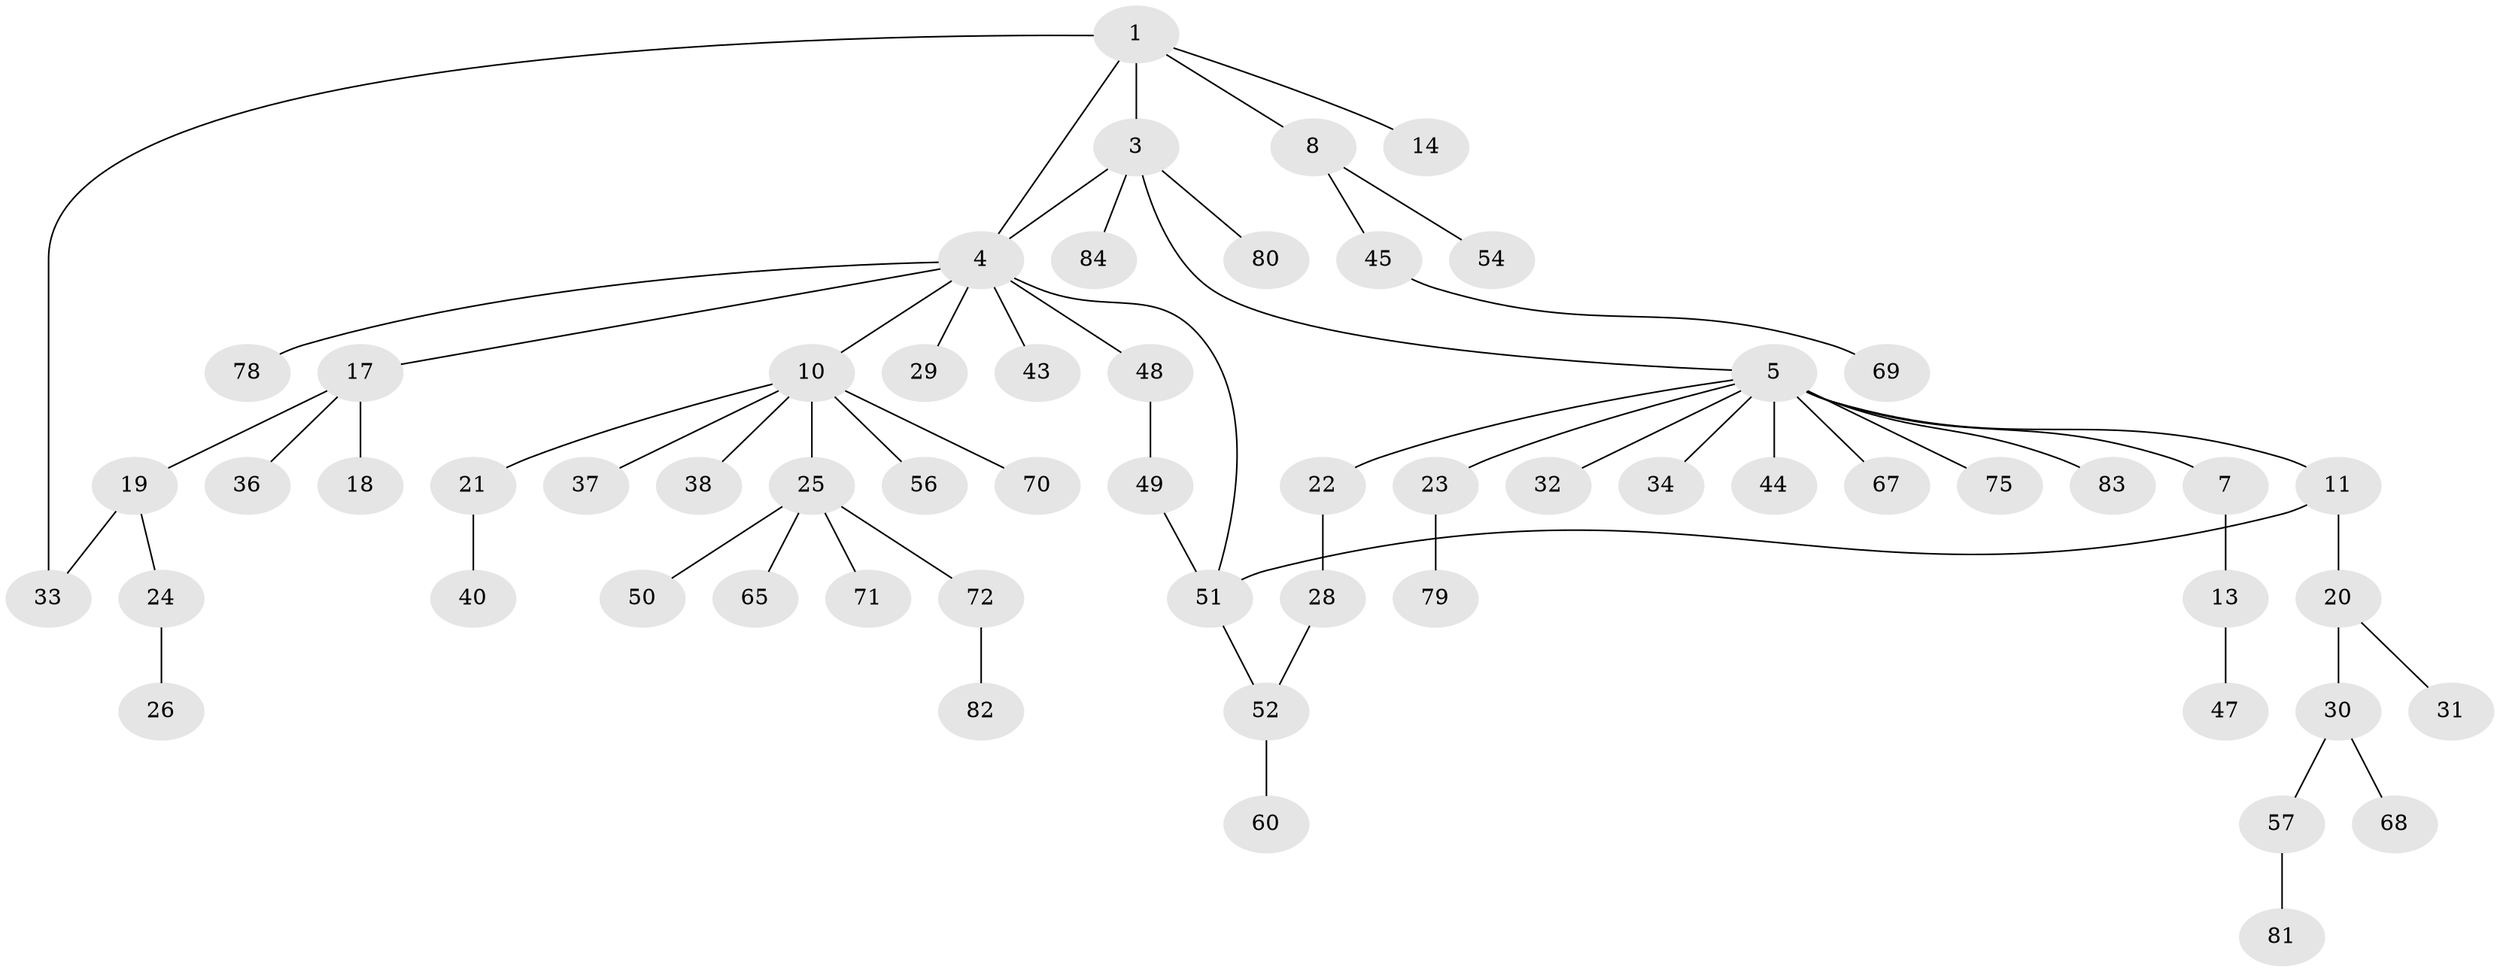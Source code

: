 // original degree distribution, {3: 0.16470588235294117, 5: 0.047058823529411764, 8: 0.011764705882352941, 4: 0.058823529411764705, 7: 0.011764705882352941, 2: 0.21176470588235294, 1: 0.4823529411764706, 6: 0.011764705882352941}
// Generated by graph-tools (version 1.1) at 2025/17/03/04/25 18:17:06]
// undirected, 59 vertices, 63 edges
graph export_dot {
graph [start="1"]
  node [color=gray90,style=filled];
  1 [super="+2"];
  3;
  4 [super="+27+42"];
  5 [super="+6"];
  7;
  8;
  10 [super="+12"];
  11;
  13;
  14;
  17;
  18;
  19 [super="+76+63"];
  20;
  21;
  22;
  23;
  24 [super="+46"];
  25 [super="+39"];
  26 [super="+61"];
  28 [super="+55"];
  29;
  30;
  31;
  32;
  33 [super="+41"];
  34;
  36;
  37 [super="+53"];
  38;
  40 [super="+62"];
  43;
  44 [super="+85"];
  45 [super="+73"];
  47;
  48;
  49;
  50;
  51 [super="+64"];
  52;
  54;
  56;
  57;
  60;
  65;
  67;
  68;
  69;
  70;
  71;
  72;
  75;
  78;
  79;
  80;
  81;
  82;
  83;
  84;
  1 -- 4;
  1 -- 8;
  1 -- 3;
  1 -- 14;
  1 -- 33;
  3 -- 5;
  3 -- 80;
  3 -- 84;
  3 -- 4;
  4 -- 10;
  4 -- 17;
  4 -- 48;
  4 -- 51;
  4 -- 78;
  4 -- 29;
  4 -- 43;
  5 -- 7;
  5 -- 44 [weight=2];
  5 -- 32;
  5 -- 34;
  5 -- 67;
  5 -- 75;
  5 -- 11;
  5 -- 83;
  5 -- 22;
  5 -- 23;
  7 -- 13;
  8 -- 45;
  8 -- 54;
  10 -- 25;
  10 -- 56;
  10 -- 37;
  10 -- 70;
  10 -- 38;
  10 -- 21;
  11 -- 20;
  11 -- 51;
  13 -- 47;
  17 -- 18;
  17 -- 19;
  17 -- 36;
  19 -- 24;
  19 -- 33;
  20 -- 30;
  20 -- 31;
  21 -- 40;
  22 -- 28;
  23 -- 79;
  24 -- 26;
  25 -- 50;
  25 -- 65;
  25 -- 71;
  25 -- 72;
  28 -- 52;
  30 -- 57;
  30 -- 68;
  45 -- 69;
  48 -- 49;
  49 -- 51;
  51 -- 52;
  52 -- 60;
  57 -- 81;
  72 -- 82;
}
